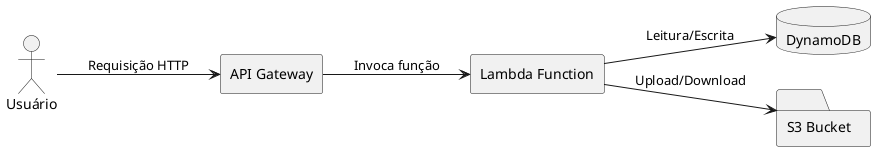 @startuml
left to right direction
skinparam componentStyle rectangle
skinparam shadowing false

actor "Usuário" as User

rectangle "API Gateway" as APIGW
component "Lambda Function" as Lambda
database "DynamoDB" as Dynamo
folder "S3 Bucket" as S3

User --> APIGW : Requisição HTTP
APIGW --> Lambda : Invoca função
Lambda --> Dynamo : Leitura/Escrita
Lambda --> S3 : Upload/Download

@enduml
